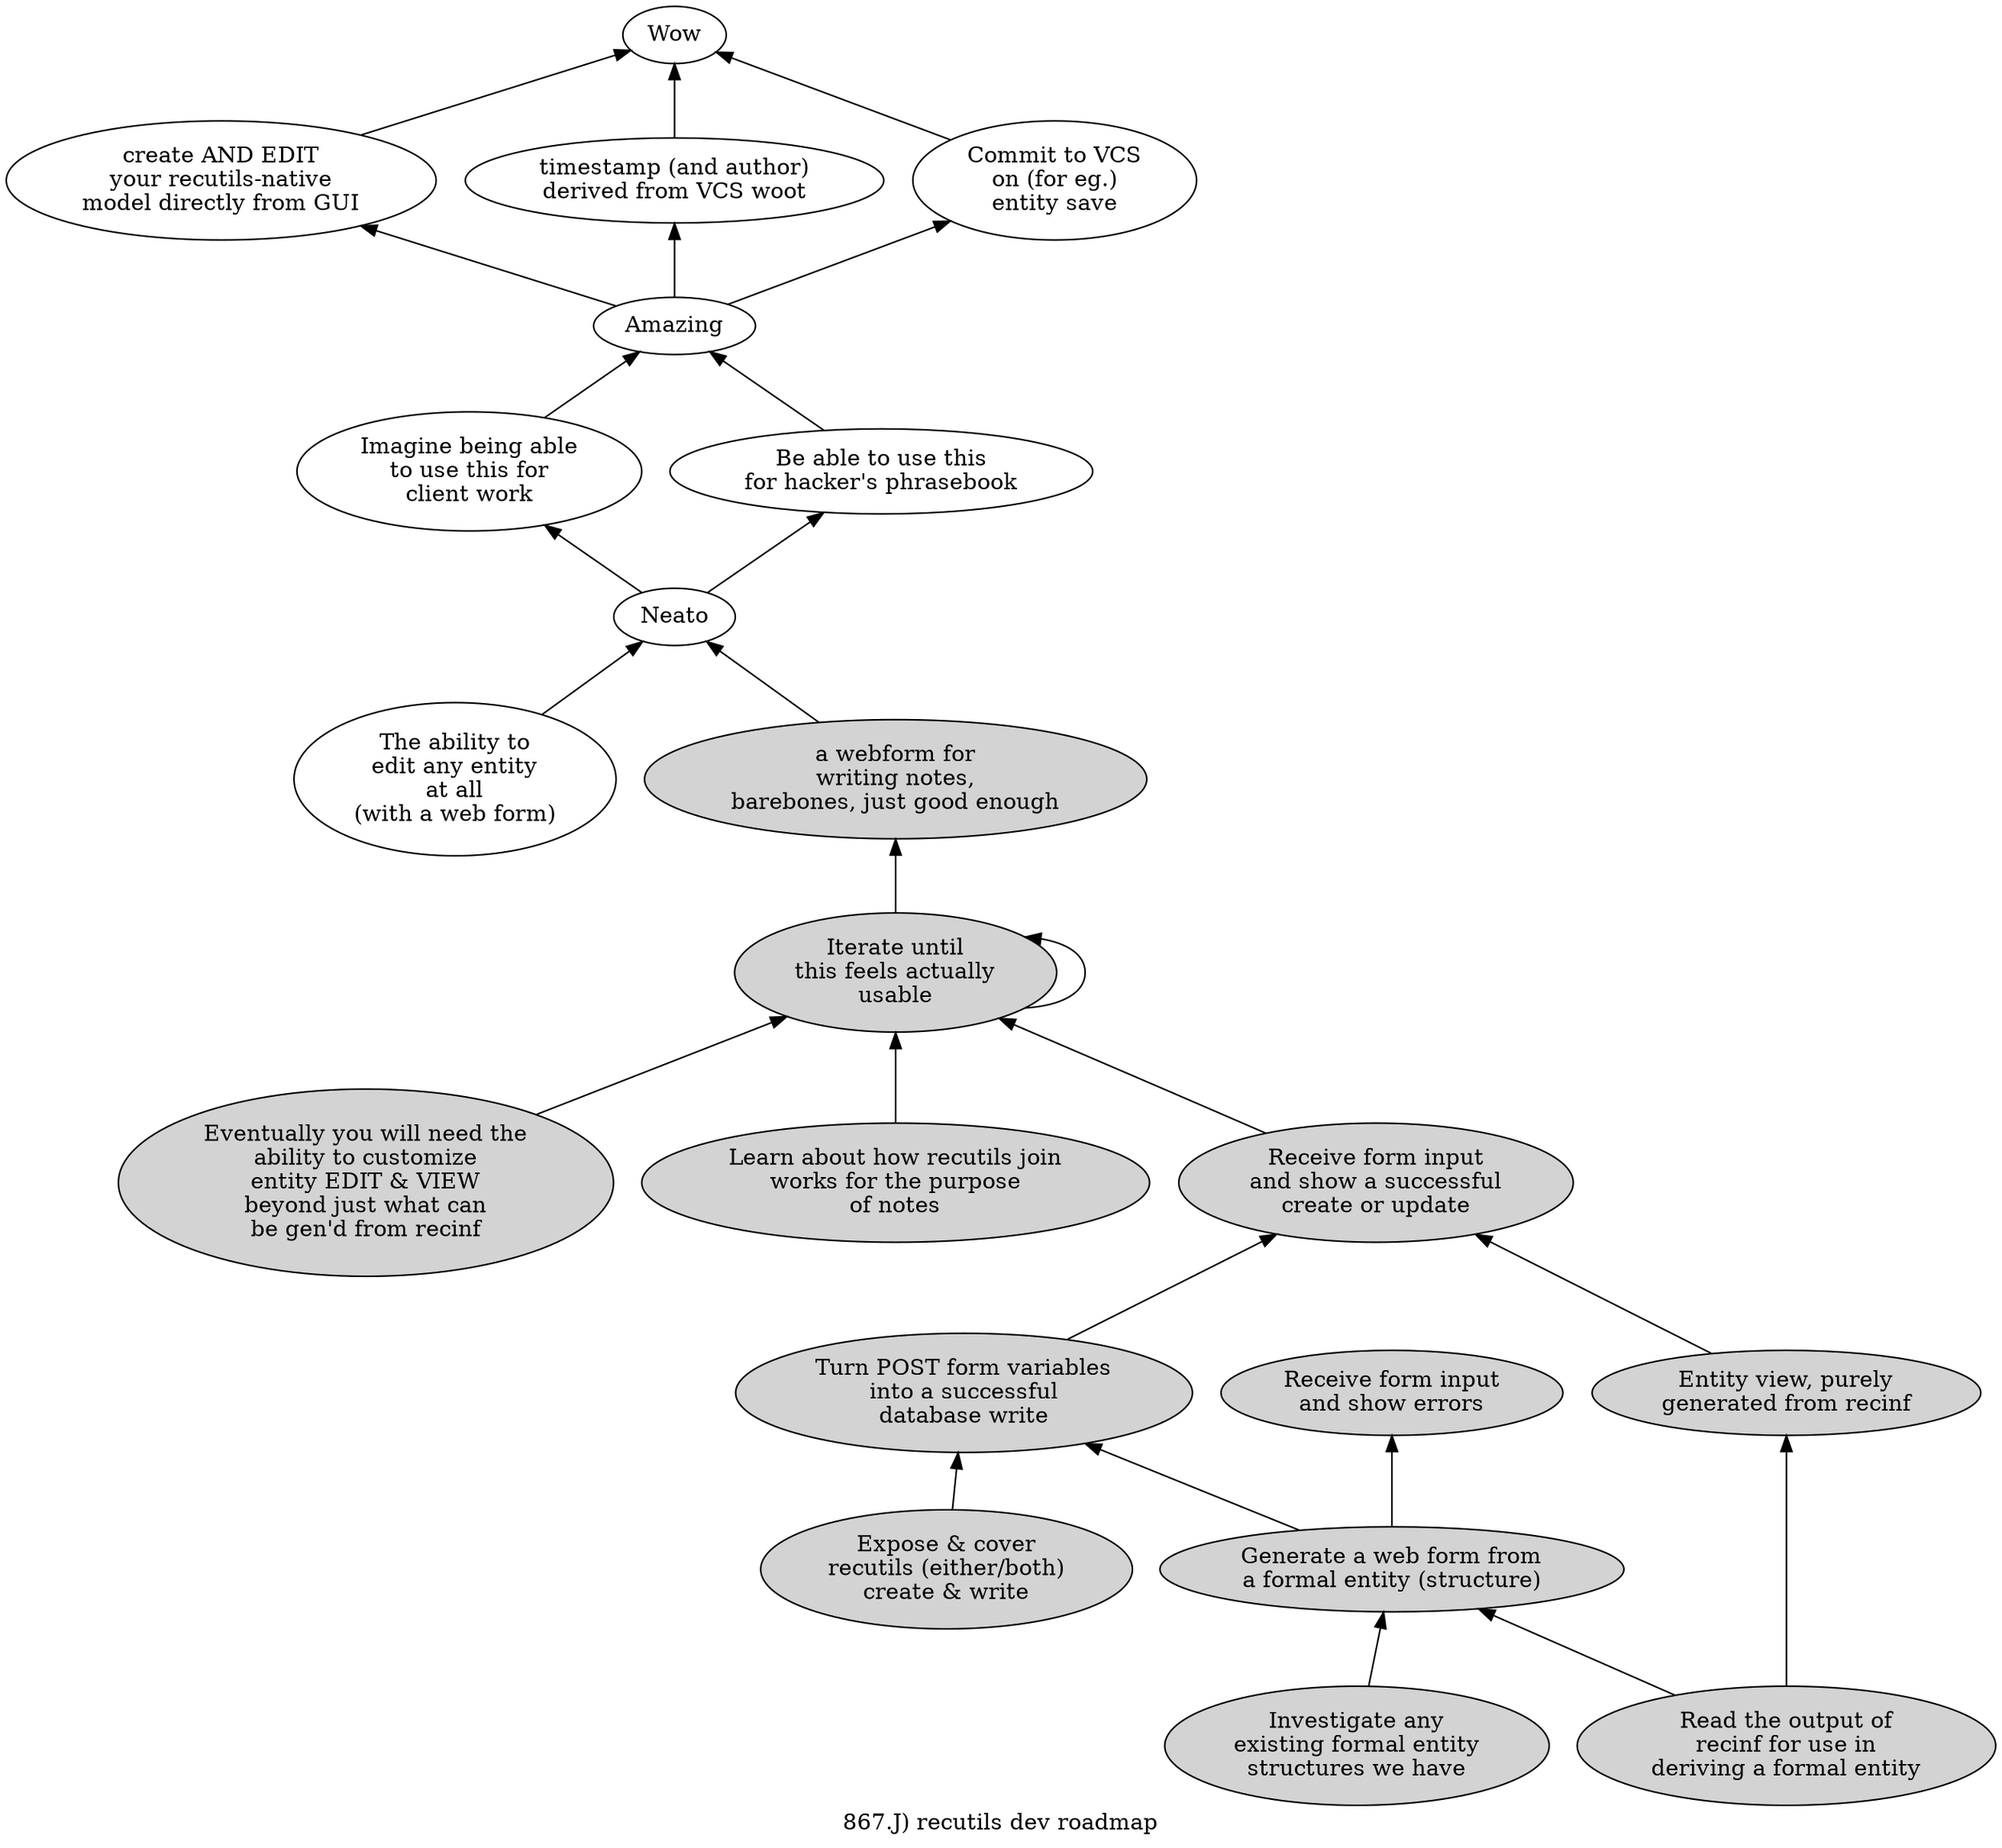 digraph g {
label="867.J) recutils dev roadmap"
rankdir=BT  /* Make the thing everything points to be at the top */
DONE0200[label="Wow"]
MODELLER->DONE0200
VCS->DONE0200
VCSWRITE->DONE0200
DONE0100[label="Amazing"]
CW->DONE0100
HPB->DONE0100
CW[label="Imagine being able\nto use this for\nclient work"]
DONE0050->CW
HPB[label="Be able to use this\nfor hacker's phrasebook"]
DONE0050->HPB
DONE0050[label="Neato"]
EAEAA->DONE0050
JOINNOTES->DONE0050
ITERUSE[label="Iterate until\nthis feels actually\nusable" style=filled]
CUSTOM->ITERUSE
ITERUSE->ITERUSE
JOIN->ITERUSE
RFIOK->ITERUSE
EAEAA[label="The ability to\nedit any entity\nat all\n(with a web form)"]
CREATEOK[label="Turn POST form variables\ninto a successful\ndatabase write" style=filled]
EXPOSEW->CREATEOK
GWFFFE->CREATEOK
EXPOSEW[label="Expose & cover\nrecutils (either/both)\ncreate & write" style=filled]
GWFFFE[label="Generate a web form from\na formal entity (structure)" style=filled]
EFORM->GWFFFE
RRI->GWFFFE
RFISE[label="Receive form input\nand show errors" style=filled]
GWFFFE->RFISE
RFIOK[label="Receive form input\nand show a successful\ncreate or update" style=filled]
CREATEOK->RFIOK
VIEW->RFIOK
RRI[label="Read the output of\nrecinf for use in\nderiving a formal entity" style=filled]
JOINNOTES[label="a webform for\nwriting notes,\nbarebones, just good enough" style=filled]
ITERUSE->JOINNOTES
JOIN[label="Learn about how recutils join\nworks for the purpose\nof notes" style=filled]
VCS[label="timestamp (and author)\nderived from VCS woot"]
DONE0100->VCS
VCSWRITE[label="Commit to VCS\non (for eg.)\nentity save"]
DONE0100->VCSWRITE
CUSTOM[label="Eventually you will need the\nability to customize
entity EDIT & VIEW\nbeyond just what can\nbe gen'd from recinf" style=filled]
VIEW[label="Entity view, purely\ngenerated from recinf" style=filled]
RRI->VIEW
MODELLER[label="create AND EDIT\nyour recutils-native\nmodel directly from GUI"]
DONE0100->MODELLER
EFORM[label="Investigate any\nexisting formal entity\nstructures we have" style=filled]
}

/*
#history-C.1 Create a rough draft of dependencies from initial nodes
#born
*/
